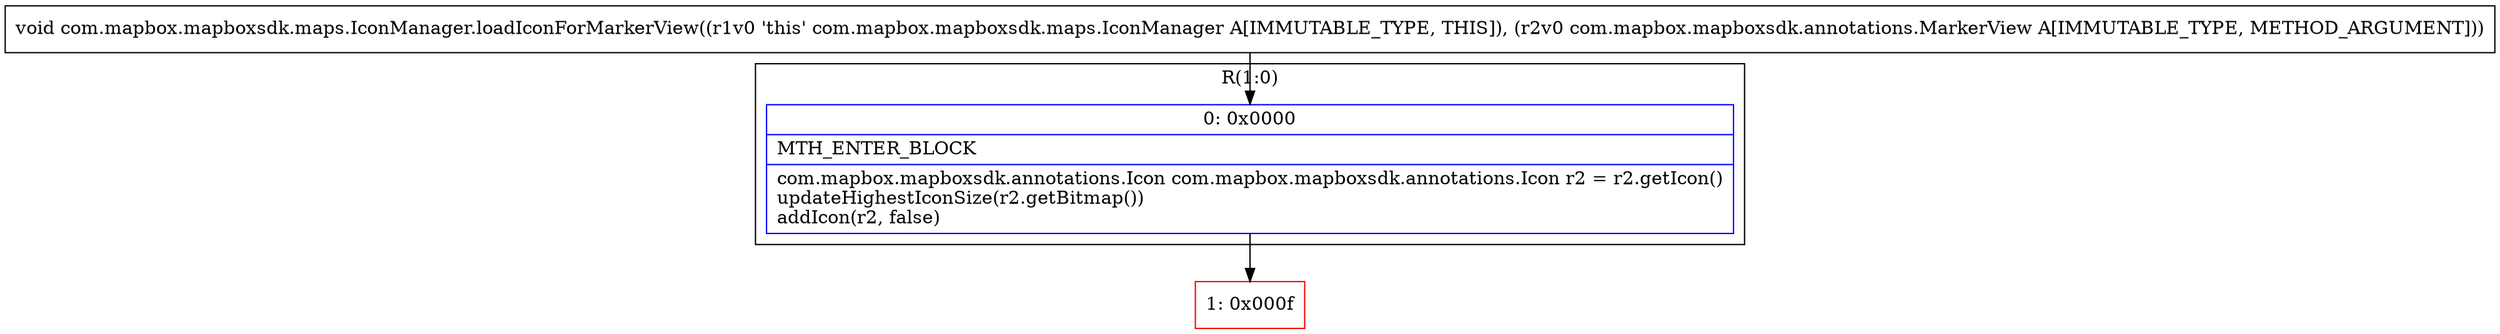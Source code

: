 digraph "CFG forcom.mapbox.mapboxsdk.maps.IconManager.loadIconForMarkerView(Lcom\/mapbox\/mapboxsdk\/annotations\/MarkerView;)V" {
subgraph cluster_Region_1413427213 {
label = "R(1:0)";
node [shape=record,color=blue];
Node_0 [shape=record,label="{0\:\ 0x0000|MTH_ENTER_BLOCK\l|com.mapbox.mapboxsdk.annotations.Icon com.mapbox.mapboxsdk.annotations.Icon r2 = r2.getIcon()\lupdateHighestIconSize(r2.getBitmap())\laddIcon(r2, false)\l}"];
}
Node_1 [shape=record,color=red,label="{1\:\ 0x000f}"];
MethodNode[shape=record,label="{void com.mapbox.mapboxsdk.maps.IconManager.loadIconForMarkerView((r1v0 'this' com.mapbox.mapboxsdk.maps.IconManager A[IMMUTABLE_TYPE, THIS]), (r2v0 com.mapbox.mapboxsdk.annotations.MarkerView A[IMMUTABLE_TYPE, METHOD_ARGUMENT])) }"];
MethodNode -> Node_0;
Node_0 -> Node_1;
}

